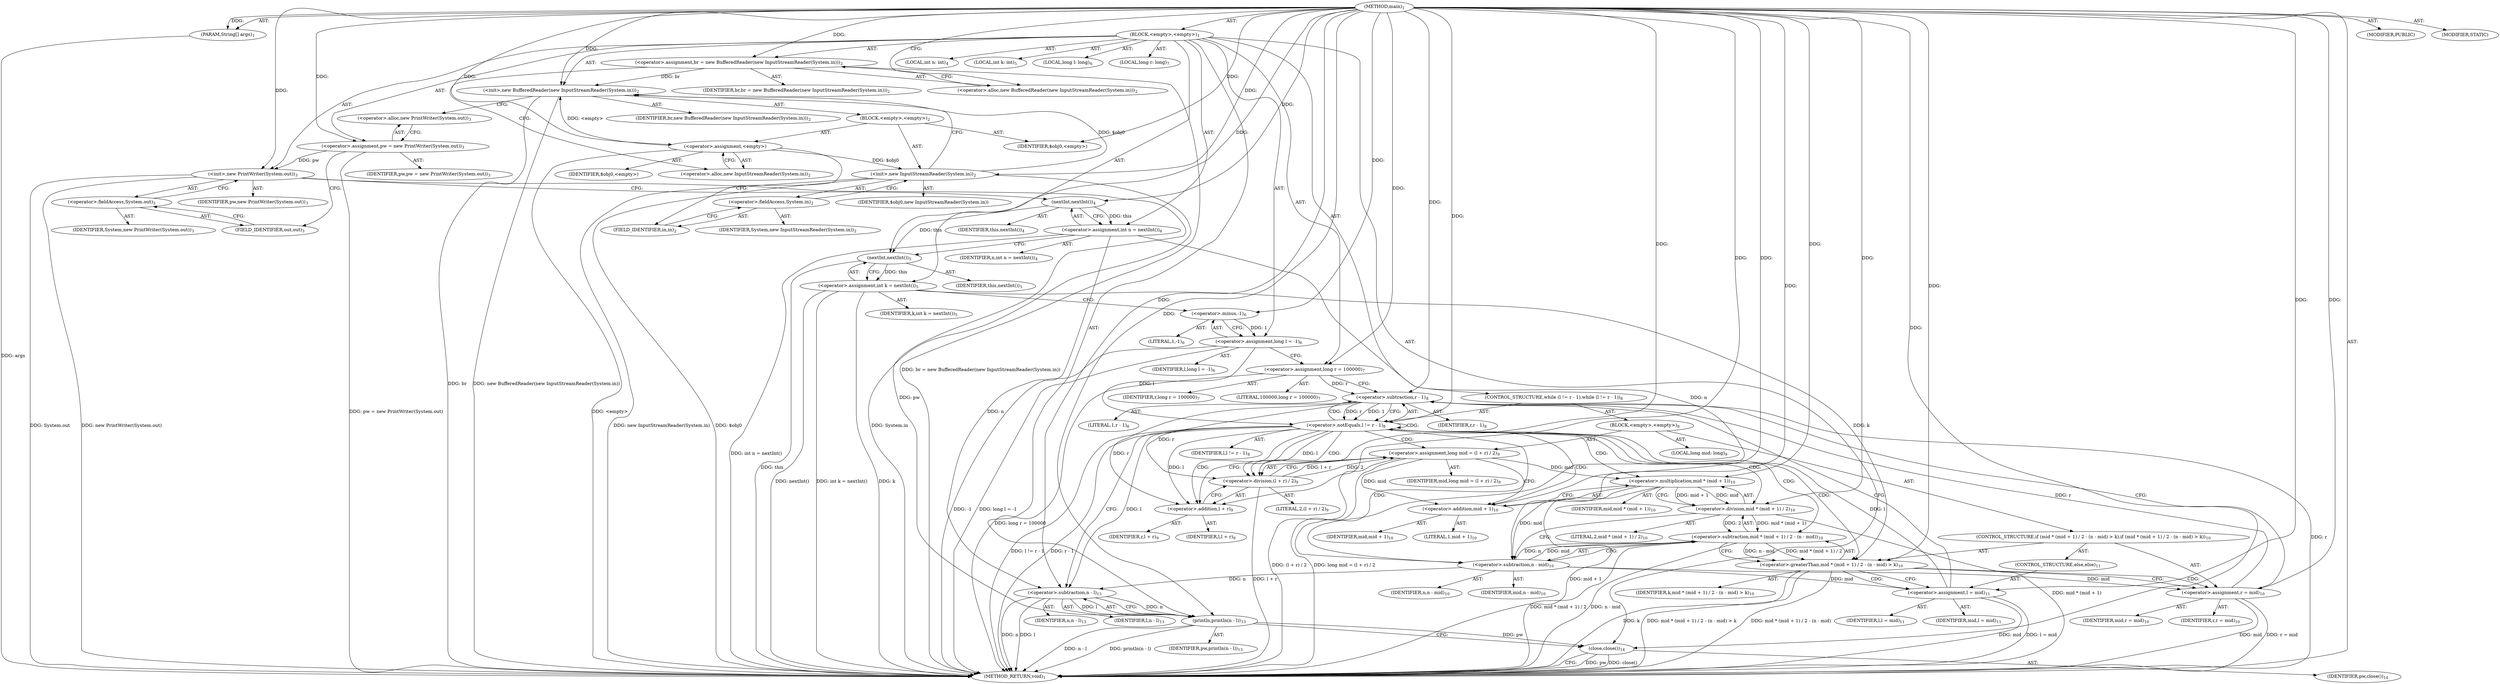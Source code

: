 digraph "main" {  
"17" [label = <(METHOD,main)<SUB>1</SUB>> ]
"18" [label = <(PARAM,String[] args)<SUB>1</SUB>> ]
"19" [label = <(BLOCK,&lt;empty&gt;,&lt;empty&gt;)<SUB>1</SUB>> ]
"20" [label = <(&lt;operator&gt;.assignment,br = new BufferedReader(new InputStreamReader(System.in)))<SUB>2</SUB>> ]
"21" [label = <(IDENTIFIER,br,br = new BufferedReader(new InputStreamReader(System.in)))<SUB>2</SUB>> ]
"22" [label = <(&lt;operator&gt;.alloc,new BufferedReader(new InputStreamReader(System.in)))<SUB>2</SUB>> ]
"23" [label = <(&lt;init&gt;,new BufferedReader(new InputStreamReader(System.in)))<SUB>2</SUB>> ]
"24" [label = <(IDENTIFIER,br,new BufferedReader(new InputStreamReader(System.in)))<SUB>2</SUB>> ]
"25" [label = <(BLOCK,&lt;empty&gt;,&lt;empty&gt;)<SUB>2</SUB>> ]
"26" [label = <(&lt;operator&gt;.assignment,&lt;empty&gt;)> ]
"27" [label = <(IDENTIFIER,$obj0,&lt;empty&gt;)> ]
"28" [label = <(&lt;operator&gt;.alloc,new InputStreamReader(System.in))<SUB>2</SUB>> ]
"29" [label = <(&lt;init&gt;,new InputStreamReader(System.in))<SUB>2</SUB>> ]
"30" [label = <(IDENTIFIER,$obj0,new InputStreamReader(System.in))> ]
"31" [label = <(&lt;operator&gt;.fieldAccess,System.in)<SUB>2</SUB>> ]
"32" [label = <(IDENTIFIER,System,new InputStreamReader(System.in))<SUB>2</SUB>> ]
"33" [label = <(FIELD_IDENTIFIER,in,in)<SUB>2</SUB>> ]
"34" [label = <(IDENTIFIER,$obj0,&lt;empty&gt;)> ]
"35" [label = <(&lt;operator&gt;.assignment,pw = new PrintWriter(System.out))<SUB>3</SUB>> ]
"36" [label = <(IDENTIFIER,pw,pw = new PrintWriter(System.out))<SUB>3</SUB>> ]
"37" [label = <(&lt;operator&gt;.alloc,new PrintWriter(System.out))<SUB>3</SUB>> ]
"38" [label = <(&lt;init&gt;,new PrintWriter(System.out))<SUB>3</SUB>> ]
"39" [label = <(IDENTIFIER,pw,new PrintWriter(System.out))<SUB>3</SUB>> ]
"40" [label = <(&lt;operator&gt;.fieldAccess,System.out)<SUB>3</SUB>> ]
"41" [label = <(IDENTIFIER,System,new PrintWriter(System.out))<SUB>3</SUB>> ]
"42" [label = <(FIELD_IDENTIFIER,out,out)<SUB>3</SUB>> ]
"43" [label = <(LOCAL,int n: int)<SUB>4</SUB>> ]
"44" [label = <(&lt;operator&gt;.assignment,int n = nextInt())<SUB>4</SUB>> ]
"45" [label = <(IDENTIFIER,n,int n = nextInt())<SUB>4</SUB>> ]
"46" [label = <(nextInt,nextInt())<SUB>4</SUB>> ]
"47" [label = <(IDENTIFIER,this,nextInt())<SUB>4</SUB>> ]
"48" [label = <(LOCAL,int k: int)<SUB>5</SUB>> ]
"49" [label = <(&lt;operator&gt;.assignment,int k = nextInt())<SUB>5</SUB>> ]
"50" [label = <(IDENTIFIER,k,int k = nextInt())<SUB>5</SUB>> ]
"51" [label = <(nextInt,nextInt())<SUB>5</SUB>> ]
"52" [label = <(IDENTIFIER,this,nextInt())<SUB>5</SUB>> ]
"53" [label = <(LOCAL,long l: long)<SUB>6</SUB>> ]
"54" [label = <(&lt;operator&gt;.assignment,long l = -1)<SUB>6</SUB>> ]
"55" [label = <(IDENTIFIER,l,long l = -1)<SUB>6</SUB>> ]
"56" [label = <(&lt;operator&gt;.minus,-1)<SUB>6</SUB>> ]
"57" [label = <(LITERAL,1,-1)<SUB>6</SUB>> ]
"58" [label = <(LOCAL,long r: long)<SUB>7</SUB>> ]
"59" [label = <(&lt;operator&gt;.assignment,long r = 100000)<SUB>7</SUB>> ]
"60" [label = <(IDENTIFIER,r,long r = 100000)<SUB>7</SUB>> ]
"61" [label = <(LITERAL,100000,long r = 100000)<SUB>7</SUB>> ]
"62" [label = <(CONTROL_STRUCTURE,while (l != r - 1),while (l != r - 1))<SUB>8</SUB>> ]
"63" [label = <(&lt;operator&gt;.notEquals,l != r - 1)<SUB>8</SUB>> ]
"64" [label = <(IDENTIFIER,l,l != r - 1)<SUB>8</SUB>> ]
"65" [label = <(&lt;operator&gt;.subtraction,r - 1)<SUB>8</SUB>> ]
"66" [label = <(IDENTIFIER,r,r - 1)<SUB>8</SUB>> ]
"67" [label = <(LITERAL,1,r - 1)<SUB>8</SUB>> ]
"68" [label = <(BLOCK,&lt;empty&gt;,&lt;empty&gt;)<SUB>8</SUB>> ]
"69" [label = <(LOCAL,long mid: long)<SUB>9</SUB>> ]
"70" [label = <(&lt;operator&gt;.assignment,long mid = (l + r) / 2)<SUB>9</SUB>> ]
"71" [label = <(IDENTIFIER,mid,long mid = (l + r) / 2)<SUB>9</SUB>> ]
"72" [label = <(&lt;operator&gt;.division,(l + r) / 2)<SUB>9</SUB>> ]
"73" [label = <(&lt;operator&gt;.addition,l + r)<SUB>9</SUB>> ]
"74" [label = <(IDENTIFIER,l,l + r)<SUB>9</SUB>> ]
"75" [label = <(IDENTIFIER,r,l + r)<SUB>9</SUB>> ]
"76" [label = <(LITERAL,2,(l + r) / 2)<SUB>9</SUB>> ]
"77" [label = <(CONTROL_STRUCTURE,if (mid * (mid + 1) / 2 - (n - mid) &gt; k),if (mid * (mid + 1) / 2 - (n - mid) &gt; k))<SUB>10</SUB>> ]
"78" [label = <(&lt;operator&gt;.greaterThan,mid * (mid + 1) / 2 - (n - mid) &gt; k)<SUB>10</SUB>> ]
"79" [label = <(&lt;operator&gt;.subtraction,mid * (mid + 1) / 2 - (n - mid))<SUB>10</SUB>> ]
"80" [label = <(&lt;operator&gt;.division,mid * (mid + 1) / 2)<SUB>10</SUB>> ]
"81" [label = <(&lt;operator&gt;.multiplication,mid * (mid + 1))<SUB>10</SUB>> ]
"82" [label = <(IDENTIFIER,mid,mid * (mid + 1))<SUB>10</SUB>> ]
"83" [label = <(&lt;operator&gt;.addition,mid + 1)<SUB>10</SUB>> ]
"84" [label = <(IDENTIFIER,mid,mid + 1)<SUB>10</SUB>> ]
"85" [label = <(LITERAL,1,mid + 1)<SUB>10</SUB>> ]
"86" [label = <(LITERAL,2,mid * (mid + 1) / 2)<SUB>10</SUB>> ]
"87" [label = <(&lt;operator&gt;.subtraction,n - mid)<SUB>10</SUB>> ]
"88" [label = <(IDENTIFIER,n,n - mid)<SUB>10</SUB>> ]
"89" [label = <(IDENTIFIER,mid,n - mid)<SUB>10</SUB>> ]
"90" [label = <(IDENTIFIER,k,mid * (mid + 1) / 2 - (n - mid) &gt; k)<SUB>10</SUB>> ]
"91" [label = <(&lt;operator&gt;.assignment,r = mid)<SUB>10</SUB>> ]
"92" [label = <(IDENTIFIER,r,r = mid)<SUB>10</SUB>> ]
"93" [label = <(IDENTIFIER,mid,r = mid)<SUB>10</SUB>> ]
"94" [label = <(CONTROL_STRUCTURE,else,else)<SUB>11</SUB>> ]
"95" [label = <(&lt;operator&gt;.assignment,l = mid)<SUB>11</SUB>> ]
"96" [label = <(IDENTIFIER,l,l = mid)<SUB>11</SUB>> ]
"97" [label = <(IDENTIFIER,mid,l = mid)<SUB>11</SUB>> ]
"98" [label = <(println,println(n - l))<SUB>13</SUB>> ]
"99" [label = <(IDENTIFIER,pw,println(n - l))<SUB>13</SUB>> ]
"100" [label = <(&lt;operator&gt;.subtraction,n - l)<SUB>13</SUB>> ]
"101" [label = <(IDENTIFIER,n,n - l)<SUB>13</SUB>> ]
"102" [label = <(IDENTIFIER,l,n - l)<SUB>13</SUB>> ]
"103" [label = <(close,close())<SUB>14</SUB>> ]
"104" [label = <(IDENTIFIER,pw,close())<SUB>14</SUB>> ]
"105" [label = <(MODIFIER,PUBLIC)> ]
"106" [label = <(MODIFIER,STATIC)> ]
"107" [label = <(METHOD_RETURN,void)<SUB>1</SUB>> ]
  "17" -> "18"  [ label = "AST: "] 
  "17" -> "19"  [ label = "AST: "] 
  "17" -> "105"  [ label = "AST: "] 
  "17" -> "106"  [ label = "AST: "] 
  "17" -> "107"  [ label = "AST: "] 
  "19" -> "20"  [ label = "AST: "] 
  "19" -> "23"  [ label = "AST: "] 
  "19" -> "35"  [ label = "AST: "] 
  "19" -> "38"  [ label = "AST: "] 
  "19" -> "43"  [ label = "AST: "] 
  "19" -> "44"  [ label = "AST: "] 
  "19" -> "48"  [ label = "AST: "] 
  "19" -> "49"  [ label = "AST: "] 
  "19" -> "53"  [ label = "AST: "] 
  "19" -> "54"  [ label = "AST: "] 
  "19" -> "58"  [ label = "AST: "] 
  "19" -> "59"  [ label = "AST: "] 
  "19" -> "62"  [ label = "AST: "] 
  "19" -> "98"  [ label = "AST: "] 
  "19" -> "103"  [ label = "AST: "] 
  "20" -> "21"  [ label = "AST: "] 
  "20" -> "22"  [ label = "AST: "] 
  "23" -> "24"  [ label = "AST: "] 
  "23" -> "25"  [ label = "AST: "] 
  "25" -> "26"  [ label = "AST: "] 
  "25" -> "29"  [ label = "AST: "] 
  "25" -> "34"  [ label = "AST: "] 
  "26" -> "27"  [ label = "AST: "] 
  "26" -> "28"  [ label = "AST: "] 
  "29" -> "30"  [ label = "AST: "] 
  "29" -> "31"  [ label = "AST: "] 
  "31" -> "32"  [ label = "AST: "] 
  "31" -> "33"  [ label = "AST: "] 
  "35" -> "36"  [ label = "AST: "] 
  "35" -> "37"  [ label = "AST: "] 
  "38" -> "39"  [ label = "AST: "] 
  "38" -> "40"  [ label = "AST: "] 
  "40" -> "41"  [ label = "AST: "] 
  "40" -> "42"  [ label = "AST: "] 
  "44" -> "45"  [ label = "AST: "] 
  "44" -> "46"  [ label = "AST: "] 
  "46" -> "47"  [ label = "AST: "] 
  "49" -> "50"  [ label = "AST: "] 
  "49" -> "51"  [ label = "AST: "] 
  "51" -> "52"  [ label = "AST: "] 
  "54" -> "55"  [ label = "AST: "] 
  "54" -> "56"  [ label = "AST: "] 
  "56" -> "57"  [ label = "AST: "] 
  "59" -> "60"  [ label = "AST: "] 
  "59" -> "61"  [ label = "AST: "] 
  "62" -> "63"  [ label = "AST: "] 
  "62" -> "68"  [ label = "AST: "] 
  "63" -> "64"  [ label = "AST: "] 
  "63" -> "65"  [ label = "AST: "] 
  "65" -> "66"  [ label = "AST: "] 
  "65" -> "67"  [ label = "AST: "] 
  "68" -> "69"  [ label = "AST: "] 
  "68" -> "70"  [ label = "AST: "] 
  "68" -> "77"  [ label = "AST: "] 
  "70" -> "71"  [ label = "AST: "] 
  "70" -> "72"  [ label = "AST: "] 
  "72" -> "73"  [ label = "AST: "] 
  "72" -> "76"  [ label = "AST: "] 
  "73" -> "74"  [ label = "AST: "] 
  "73" -> "75"  [ label = "AST: "] 
  "77" -> "78"  [ label = "AST: "] 
  "77" -> "91"  [ label = "AST: "] 
  "77" -> "94"  [ label = "AST: "] 
  "78" -> "79"  [ label = "AST: "] 
  "78" -> "90"  [ label = "AST: "] 
  "79" -> "80"  [ label = "AST: "] 
  "79" -> "87"  [ label = "AST: "] 
  "80" -> "81"  [ label = "AST: "] 
  "80" -> "86"  [ label = "AST: "] 
  "81" -> "82"  [ label = "AST: "] 
  "81" -> "83"  [ label = "AST: "] 
  "83" -> "84"  [ label = "AST: "] 
  "83" -> "85"  [ label = "AST: "] 
  "87" -> "88"  [ label = "AST: "] 
  "87" -> "89"  [ label = "AST: "] 
  "91" -> "92"  [ label = "AST: "] 
  "91" -> "93"  [ label = "AST: "] 
  "94" -> "95"  [ label = "AST: "] 
  "95" -> "96"  [ label = "AST: "] 
  "95" -> "97"  [ label = "AST: "] 
  "98" -> "99"  [ label = "AST: "] 
  "98" -> "100"  [ label = "AST: "] 
  "100" -> "101"  [ label = "AST: "] 
  "100" -> "102"  [ label = "AST: "] 
  "103" -> "104"  [ label = "AST: "] 
  "20" -> "28"  [ label = "CFG: "] 
  "23" -> "37"  [ label = "CFG: "] 
  "35" -> "42"  [ label = "CFG: "] 
  "38" -> "46"  [ label = "CFG: "] 
  "44" -> "51"  [ label = "CFG: "] 
  "49" -> "56"  [ label = "CFG: "] 
  "54" -> "59"  [ label = "CFG: "] 
  "59" -> "65"  [ label = "CFG: "] 
  "98" -> "103"  [ label = "CFG: "] 
  "103" -> "107"  [ label = "CFG: "] 
  "22" -> "20"  [ label = "CFG: "] 
  "37" -> "35"  [ label = "CFG: "] 
  "40" -> "38"  [ label = "CFG: "] 
  "46" -> "44"  [ label = "CFG: "] 
  "51" -> "49"  [ label = "CFG: "] 
  "56" -> "54"  [ label = "CFG: "] 
  "63" -> "73"  [ label = "CFG: "] 
  "63" -> "100"  [ label = "CFG: "] 
  "100" -> "98"  [ label = "CFG: "] 
  "26" -> "33"  [ label = "CFG: "] 
  "29" -> "23"  [ label = "CFG: "] 
  "42" -> "40"  [ label = "CFG: "] 
  "65" -> "63"  [ label = "CFG: "] 
  "70" -> "83"  [ label = "CFG: "] 
  "28" -> "26"  [ label = "CFG: "] 
  "31" -> "29"  [ label = "CFG: "] 
  "72" -> "70"  [ label = "CFG: "] 
  "78" -> "91"  [ label = "CFG: "] 
  "78" -> "95"  [ label = "CFG: "] 
  "91" -> "65"  [ label = "CFG: "] 
  "33" -> "31"  [ label = "CFG: "] 
  "73" -> "72"  [ label = "CFG: "] 
  "79" -> "78"  [ label = "CFG: "] 
  "95" -> "65"  [ label = "CFG: "] 
  "80" -> "87"  [ label = "CFG: "] 
  "87" -> "79"  [ label = "CFG: "] 
  "81" -> "80"  [ label = "CFG: "] 
  "83" -> "81"  [ label = "CFG: "] 
  "17" -> "22"  [ label = "CFG: "] 
  "18" -> "107"  [ label = "DDG: args"] 
  "20" -> "107"  [ label = "DDG: br = new BufferedReader(new InputStreamReader(System.in))"] 
  "23" -> "107"  [ label = "DDG: br"] 
  "26" -> "107"  [ label = "DDG: &lt;empty&gt;"] 
  "29" -> "107"  [ label = "DDG: $obj0"] 
  "29" -> "107"  [ label = "DDG: System.in"] 
  "29" -> "107"  [ label = "DDG: new InputStreamReader(System.in)"] 
  "23" -> "107"  [ label = "DDG: new BufferedReader(new InputStreamReader(System.in))"] 
  "35" -> "107"  [ label = "DDG: pw = new PrintWriter(System.out)"] 
  "38" -> "107"  [ label = "DDG: System.out"] 
  "38" -> "107"  [ label = "DDG: new PrintWriter(System.out)"] 
  "44" -> "107"  [ label = "DDG: int n = nextInt()"] 
  "49" -> "107"  [ label = "DDG: k"] 
  "51" -> "107"  [ label = "DDG: this"] 
  "49" -> "107"  [ label = "DDG: nextInt()"] 
  "49" -> "107"  [ label = "DDG: int k = nextInt()"] 
  "54" -> "107"  [ label = "DDG: -1"] 
  "54" -> "107"  [ label = "DDG: long l = -1"] 
  "59" -> "107"  [ label = "DDG: long r = 100000"] 
  "65" -> "107"  [ label = "DDG: r"] 
  "63" -> "107"  [ label = "DDG: r - 1"] 
  "63" -> "107"  [ label = "DDG: l != r - 1"] 
  "100" -> "107"  [ label = "DDG: n"] 
  "100" -> "107"  [ label = "DDG: l"] 
  "98" -> "107"  [ label = "DDG: n - l"] 
  "98" -> "107"  [ label = "DDG: println(n - l)"] 
  "103" -> "107"  [ label = "DDG: pw"] 
  "103" -> "107"  [ label = "DDG: close()"] 
  "72" -> "107"  [ label = "DDG: l + r"] 
  "70" -> "107"  [ label = "DDG: (l + r) / 2"] 
  "70" -> "107"  [ label = "DDG: long mid = (l + r) / 2"] 
  "81" -> "107"  [ label = "DDG: mid + 1"] 
  "80" -> "107"  [ label = "DDG: mid * (mid + 1)"] 
  "79" -> "107"  [ label = "DDG: mid * (mid + 1) / 2"] 
  "79" -> "107"  [ label = "DDG: n - mid"] 
  "78" -> "107"  [ label = "DDG: mid * (mid + 1) / 2 - (n - mid)"] 
  "78" -> "107"  [ label = "DDG: k"] 
  "78" -> "107"  [ label = "DDG: mid * (mid + 1) / 2 - (n - mid) &gt; k"] 
  "95" -> "107"  [ label = "DDG: mid"] 
  "95" -> "107"  [ label = "DDG: l = mid"] 
  "91" -> "107"  [ label = "DDG: mid"] 
  "91" -> "107"  [ label = "DDG: r = mid"] 
  "17" -> "18"  [ label = "DDG: "] 
  "17" -> "20"  [ label = "DDG: "] 
  "17" -> "35"  [ label = "DDG: "] 
  "46" -> "44"  [ label = "DDG: this"] 
  "51" -> "49"  [ label = "DDG: this"] 
  "56" -> "54"  [ label = "DDG: 1"] 
  "17" -> "59"  [ label = "DDG: "] 
  "20" -> "23"  [ label = "DDG: br"] 
  "17" -> "23"  [ label = "DDG: "] 
  "26" -> "23"  [ label = "DDG: &lt;empty&gt;"] 
  "29" -> "23"  [ label = "DDG: $obj0"] 
  "35" -> "38"  [ label = "DDG: pw"] 
  "17" -> "38"  [ label = "DDG: "] 
  "38" -> "98"  [ label = "DDG: pw"] 
  "17" -> "98"  [ label = "DDG: "] 
  "100" -> "98"  [ label = "DDG: n"] 
  "100" -> "98"  [ label = "DDG: l"] 
  "98" -> "103"  [ label = "DDG: pw"] 
  "17" -> "103"  [ label = "DDG: "] 
  "17" -> "26"  [ label = "DDG: "] 
  "17" -> "34"  [ label = "DDG: "] 
  "17" -> "46"  [ label = "DDG: "] 
  "46" -> "51"  [ label = "DDG: this"] 
  "17" -> "51"  [ label = "DDG: "] 
  "17" -> "56"  [ label = "DDG: "] 
  "54" -> "63"  [ label = "DDG: l"] 
  "95" -> "63"  [ label = "DDG: l"] 
  "17" -> "63"  [ label = "DDG: "] 
  "65" -> "63"  [ label = "DDG: r"] 
  "65" -> "63"  [ label = "DDG: 1"] 
  "72" -> "70"  [ label = "DDG: l + r"] 
  "72" -> "70"  [ label = "DDG: 2"] 
  "44" -> "100"  [ label = "DDG: n"] 
  "87" -> "100"  [ label = "DDG: n"] 
  "17" -> "100"  [ label = "DDG: "] 
  "63" -> "100"  [ label = "DDG: l"] 
  "26" -> "29"  [ label = "DDG: $obj0"] 
  "17" -> "29"  [ label = "DDG: "] 
  "59" -> "65"  [ label = "DDG: r"] 
  "91" -> "65"  [ label = "DDG: r"] 
  "17" -> "65"  [ label = "DDG: "] 
  "87" -> "91"  [ label = "DDG: mid"] 
  "17" -> "91"  [ label = "DDG: "] 
  "63" -> "72"  [ label = "DDG: l"] 
  "17" -> "72"  [ label = "DDG: "] 
  "65" -> "72"  [ label = "DDG: r"] 
  "79" -> "78"  [ label = "DDG: mid * (mid + 1) / 2"] 
  "79" -> "78"  [ label = "DDG: n - mid"] 
  "49" -> "78"  [ label = "DDG: k"] 
  "17" -> "78"  [ label = "DDG: "] 
  "87" -> "95"  [ label = "DDG: mid"] 
  "17" -> "95"  [ label = "DDG: "] 
  "63" -> "73"  [ label = "DDG: l"] 
  "17" -> "73"  [ label = "DDG: "] 
  "65" -> "73"  [ label = "DDG: r"] 
  "80" -> "79"  [ label = "DDG: mid * (mid + 1)"] 
  "80" -> "79"  [ label = "DDG: 2"] 
  "87" -> "79"  [ label = "DDG: n"] 
  "87" -> "79"  [ label = "DDG: mid"] 
  "81" -> "80"  [ label = "DDG: mid"] 
  "81" -> "80"  [ label = "DDG: mid + 1"] 
  "17" -> "80"  [ label = "DDG: "] 
  "44" -> "87"  [ label = "DDG: n"] 
  "17" -> "87"  [ label = "DDG: "] 
  "81" -> "87"  [ label = "DDG: mid"] 
  "17" -> "81"  [ label = "DDG: "] 
  "70" -> "81"  [ label = "DDG: mid"] 
  "70" -> "83"  [ label = "DDG: mid"] 
  "17" -> "83"  [ label = "DDG: "] 
  "63" -> "80"  [ label = "CDG: "] 
  "63" -> "73"  [ label = "CDG: "] 
  "63" -> "83"  [ label = "CDG: "] 
  "63" -> "81"  [ label = "CDG: "] 
  "63" -> "72"  [ label = "CDG: "] 
  "63" -> "70"  [ label = "CDG: "] 
  "63" -> "63"  [ label = "CDG: "] 
  "63" -> "65"  [ label = "CDG: "] 
  "63" -> "87"  [ label = "CDG: "] 
  "63" -> "78"  [ label = "CDG: "] 
  "63" -> "79"  [ label = "CDG: "] 
  "78" -> "95"  [ label = "CDG: "] 
  "78" -> "91"  [ label = "CDG: "] 
}
